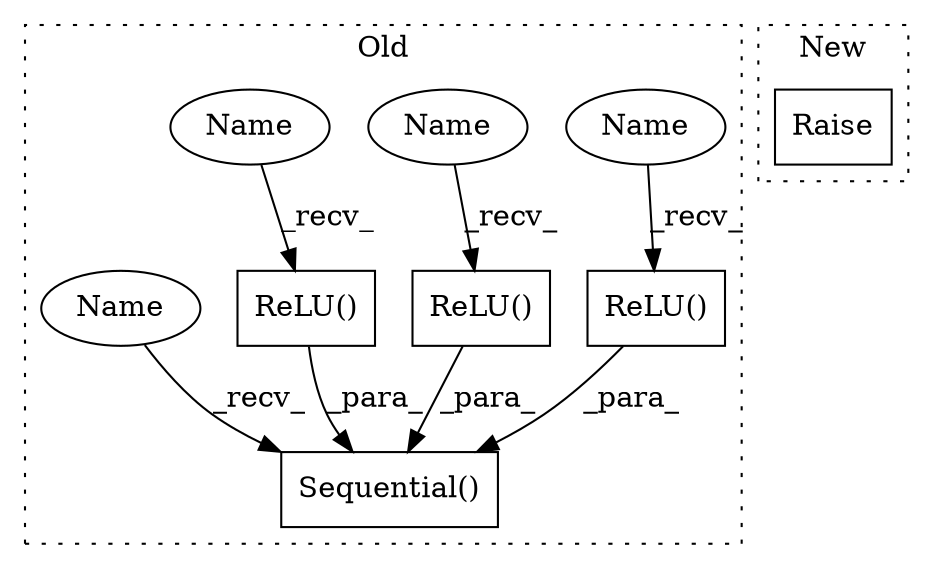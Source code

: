 digraph G {
subgraph cluster0 {
1 [label="ReLU()" a="75" s="1116,1128" l="8,1" shape="box"];
3 [label="ReLU()" a="75" s="1261,1273" l="8,1" shape="box"];
4 [label="Sequential()" a="75" s="1007,1318" l="27,11" shape="box"];
5 [label="ReLU()" a="75" s="1202,1214" l="8,1" shape="box"];
6 [label="Name" a="87" s="1202" l="2" shape="ellipse"];
7 [label="Name" a="87" s="1261" l="2" shape="ellipse"];
8 [label="Name" a="87" s="1116" l="2" shape="ellipse"];
9 [label="Name" a="87" s="1007" l="2" shape="ellipse"];
label = "Old";
style="dotted";
}
subgraph cluster1 {
2 [label="Raise" a="91" s="1583" l="6" shape="box"];
label = "New";
style="dotted";
}
1 -> 4 [label="_para_"];
3 -> 4 [label="_para_"];
5 -> 4 [label="_para_"];
6 -> 5 [label="_recv_"];
7 -> 3 [label="_recv_"];
8 -> 1 [label="_recv_"];
9 -> 4 [label="_recv_"];
}